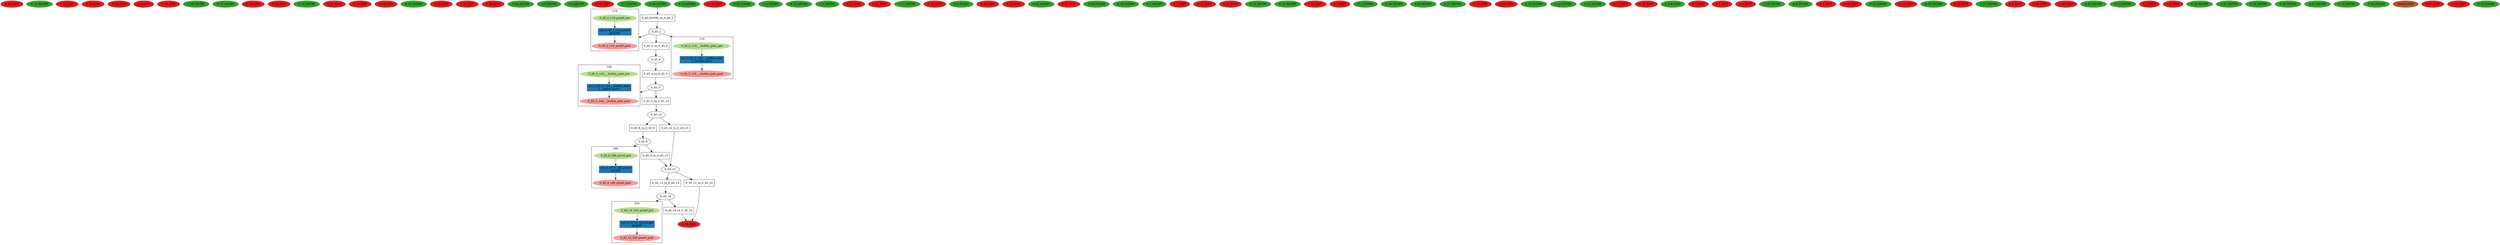 digraph model { 
compound=true; 
node  [style="filled", colorscheme="paired12"];  "0_44_EXIT" [shape=ellipse, color=6, style=filled];
  "0_18_ENTRY" [shape=ellipse, color=4, style=filled];
  "0_12_EXIT" [shape=ellipse, color=6, style=filled];
  "0_16_EXIT" [shape=ellipse, color=6, style=filled];
  "0_20_EXIT" [shape=ellipse, color=6, style=filled];
  "0_4_EXIT" [shape=ellipse, color=6, style=filled];
  "0_10_EXIT" [shape=ellipse, color=6, style=filled];
  "0_38_ENTRY" [shape=ellipse, color=4, style=filled];
  "0_27_ENTRY" [shape=ellipse, color=4, style=filled];
  "0_18_EXIT" [shape=ellipse, color=6, style=filled];
  "0_39_EXIT" [shape=ellipse, color=6, style=filled];
  "0_16_ENTRY" [shape=ellipse, color=4, style=filled];
  "0_41_EXIT" [shape=ellipse, color=6, style=filled];
  "0_22_EXIT" [shape=ellipse, color=6, style=filled];
  "0_29_EXIT" [shape=ellipse, color=6, style=filled];
  "0_34_ENTRY" [shape=ellipse, color=4, style=filled];
  "0_24_EXIT" [shape=ellipse, color=6, style=filled];
  "0_26_EXIT" [shape=ellipse, color=6, style=filled];
  "0_34_EXIT" [shape=ellipse, color=6, style=filled];
  "0_23_ENTRY" [shape=ellipse, color=4, style=filled];
  "0_8_ENTRY" [shape=ellipse, color=4, style=filled];
  "0_6_ENTRY" [shape=ellipse, color=4, style=filled];
  "0_35_EXIT" [shape=ellipse, color=6, style=filled];
  "0_7_ENTRY" [shape=ellipse, color=4, style=filled];
  "0_45_13" [shape=ellipse, style=""];
  "0_45_12" [shape=ellipse, style=""];
  "0_19_ENTRY" [shape=ellipse, color=4, style=filled];
  "0_45_14" [shape=ellipse, style=""];
subgraph "cluster_0_45_14_220" { 
label="220"  "0_45_14_220_printf_pre" [shape=ellipse, style=""];
  "0_45_14_220_printf_post" [shape=ellipse, style=""];
  "sys_0_45_14_220_printf" [shape=box, style=""];
  "sys_0_45_14_220_printf" [color=2, style=filled];
  "sys_0_45_14_220_printf" [label="sys_0_45_14_220_printf\n[printf]"];
  "0_45_14_220_printf_pre" -> "sys_0_45_14_220_printf" [label="", arrowhead="normal"];
  "sys_0_45_14_220_printf" -> "0_45_14_220_printf_post" [label="", arrowhead="normal"];
}
  "0_45_14" -> "0_45_14_220_printf_pre" [lhead="cluster_0_45_14_220"];
  "0_45_14_220_printf_pre" [color=3, style=filled];
  "0_45_14_220_printf_post" [color=5, style=filled];
  "0_14_EXIT" [shape=ellipse, color=6, style=filled];
  "0_44_ENTRY" [shape=ellipse, color=4, style=filled];
  "0_4_ENTRY" [shape=ellipse, color=4, style=filled];
  "0_24_ENTRY" [shape=ellipse, color=4, style=filled];
  "0_3_ENTRY" [shape=ellipse, color=4, style=filled];
  "0_11_EXIT" [shape=ellipse, color=6, style=filled];
  "0_27_EXIT" [shape=ellipse, color=6, style=filled];
  "0_11_ENTRY" [shape=ellipse, color=4, style=filled];
  "0_25_EXIT" [shape=ellipse, color=6, style=filled];
  "0_0_ENTRY" [shape=ellipse, color=4, style=filled];
  "0_40_EXIT" [shape=ellipse, color=6, style=filled];
  "0_15_EXIT" [shape=ellipse, color=6, style=filled];
  "0_42_ENTRY" [shape=ellipse, color=4, style=filled];
  "0_43_EXIT" [shape=ellipse, color=6, style=filled];
  "0_25_ENTRY" [shape=ellipse, color=4, style=filled];
  "0_36_ENTRY" [shape=ellipse, color=4, style=filled];
  "0_5_ENTRY" [shape=ellipse, color=4, style=filled];
  "0_7_EXIT" [shape=ellipse, color=6, style=filled];
  "0_23_EXIT" [shape=ellipse, color=6, style=filled];
  "0_42_EXIT" [shape=ellipse, color=6, style=filled];
  "0_13_ENTRY" [shape=ellipse, color=4, style=filled];
  "0_20_ENTRY" [shape=ellipse, color=4, style=filled];
  "0_32_EXIT" [shape=ellipse, color=6, style=filled];
  "0_5_EXIT" [shape=ellipse, color=6, style=filled];
  "0_1_ENTRY" [shape=ellipse, color=4, style=filled];
  "0_14_ENTRY" [shape=ellipse, color=4, style=filled];
  "0_40_ENTRY" [shape=ellipse, color=4, style=filled];
  "0_37_ENTRY" [shape=ellipse, color=4, style=filled];
  "0_33_EXIT" [shape=ellipse, color=6, style=filled];
  "0_19_EXIT" [shape=ellipse, color=6, style=filled];
  "0_15_ENTRY" [shape=ellipse, color=4, style=filled];
  "0_43_ENTRY" [shape=ellipse, color=4, style=filled];
  "0_12_ENTRY" [shape=ellipse, color=4, style=filled];
  "0_17_EXIT" [shape=ellipse, color=6, style=filled];
  "0_38_EXIT" [shape=ellipse, color=6, style=filled];
  "0_2_ENTRY" [shape=ellipse, color=4, style=filled];
  "0_0_EXIT" [shape=ellipse, color=6, style=filled];
  "0_1_EXIT" [shape=ellipse, color=6, style=filled];
  "0_3_EXIT" [shape=ellipse, color=6, style=filled];
  "0_29_ENTRY" [shape=ellipse, color=4, style=filled];
  "0_9_ENTRY" [shape=ellipse, color=4, style=filled];
  "0_45_9" [shape=ellipse, style=""];
subgraph "cluster_0_45_9_186" { 
label="186"  "0_45_9_186_printf_pre" [shape=ellipse, style=""];
  "0_45_9_186_printf_post" [shape=ellipse, style=""];
  "sys_0_45_9_186_printf" [shape=box, style=""];
  "sys_0_45_9_186_printf" [color=2, style=filled];
  "sys_0_45_9_186_printf" [label="sys_0_45_9_186_printf\n[printf]"];
  "0_45_9_186_printf_pre" -> "sys_0_45_9_186_printf" [label="", arrowhead="normal"];
  "sys_0_45_9_186_printf" -> "0_45_9_186_printf_post" [label="", arrowhead="normal"];
}
  "0_45_9" -> "0_45_9_186_printf_pre" [lhead="cluster_0_45_9_186"];
  "0_45_9_186_printf_pre" [color=3, style=filled];
  "0_45_9_186_printf_post" [color=5, style=filled];
  "0_45_4" [shape=ellipse, style=""];
  "0_9_EXIT" [shape=ellipse, color=6, style=filled];
  "0_31_EXIT" [shape=ellipse, color=6, style=filled];
  "0_22_ENTRY" [shape=ellipse, color=4, style=filled];
  "0_45_5" [shape=ellipse, style=""];
subgraph "cluster_0_45_5_144" { 
label="144"  "0_45_5_144___builtin_puts_post" [shape=ellipse, style=""];
  "0_45_5_144___builtin_puts_pre" [shape=ellipse, style=""];
  "sys_0_45_5_144___builtin_puts" [shape=box, style=""];
  "sys_0_45_5_144___builtin_puts" [color=2, style=filled];
  "sys_0_45_5_144___builtin_puts" [label="sys_0_45_5_144___builtin_puts\n[__builtin_puts]"];
  "0_45_5_144___builtin_puts_pre" -> "sys_0_45_5_144___builtin_puts" [label="", arrowhead="normal"];
  "sys_0_45_5_144___builtin_puts" -> "0_45_5_144___builtin_puts_post" [label="", arrowhead="normal"];
}
  "0_45_5" -> "0_45_5_144___builtin_puts_post" [lhead="cluster_0_45_5_144"];
  "0_45_5_144___builtin_puts_pre" [color=3, style=filled];
  "0_45_5_144___builtin_puts_post" [color=5, style=filled];
  "0_13_EXIT" [shape=ellipse, color=6, style=filled];
  "0_45_2" [shape=ellipse, style=""];
subgraph "cluster_0_45_2_116" { 
label="116"  "0_45_2_116___builtin_puts_pre" [shape=ellipse, style=""];
  "0_45_2_116___builtin_puts_post" [shape=ellipse, style=""];
  "sys_0_45_2_116___builtin_puts" [shape=box, style=""];
  "sys_0_45_2_116___builtin_puts" [color=2, style=filled];
  "sys_0_45_2_116___builtin_puts" [label="sys_0_45_2_116___builtin_puts\n[__builtin_puts]"];
  "sys_0_45_2_116___builtin_puts" -> "0_45_2_116___builtin_puts_post" [label="", arrowhead="normal"];
  "0_45_2_116___builtin_puts_pre" -> "sys_0_45_2_116___builtin_puts" [label="", arrowhead="normal"];
}
  "0_45_2" -> "0_45_2_116___builtin_puts_pre" [lhead="cluster_0_45_2_116"];
  "0_45_2_116___builtin_puts_pre" [color=3, style=filled];
  "0_45_2_116___builtin_puts_post" [color=5, style=filled];
subgraph "cluster_0_45_2_119" { 
label="119"  "0_45_2_119_printf_post" [shape=ellipse, style=""];
  "0_45_2_119_printf_pre" [shape=ellipse, style=""];
  "sys_0_45_2_119_printf" [shape=box, style=""];
  "sys_0_45_2_119_printf" [color=2, style=filled];
  "sys_0_45_2_119_printf" [label="sys_0_45_2_119_printf\n[printf]"];
  "sys_0_45_2_119_printf" -> "0_45_2_119_printf_post" [label="", arrowhead="normal"];
  "0_45_2_119_printf_pre" -> "sys_0_45_2_119_printf" [label="", arrowhead="normal"];
}
  "0_45_2" -> "0_45_2_119_printf_post" [lhead="cluster_0_45_2_119"];
  "0_45_2_119_printf_pre" [color=3, style=filled];
  "0_45_2_119_printf_post" [color=5, style=filled];
  "0_45_ENTRY" [shape=ellipse, color=4, style=filled];
  "0_30_ENTRY" [shape=ellipse, color=4, style=filled];
  "0_36_EXIT" [shape=ellipse, color=6, style=filled];
  "0_17_ENTRY" [shape=ellipse, color=4, style=filled];
  "0_8_EXIT" [shape=ellipse, color=6, style=filled];
  "0_28_EXIT" [shape=ellipse, color=6, style=filled];
  "0_30_EXIT" [shape=ellipse, color=6, style=filled];
  "0_41_ENTRY" [shape=ellipse, color=4, style=filled];
  "0_33_ENTRY" [shape=ellipse, color=4, style=filled];
  "0_2_EXIT" [shape=ellipse, color=6, style=filled];
  "0_6_EXIT" [shape=ellipse, color=6, style=filled];
  "0_26_ENTRY" [shape=ellipse, color=4, style=filled];
  "0_31_ENTRY" [shape=ellipse, color=4, style=filled];
  "0_28_ENTRY" [shape=ellipse, color=4, style=filled];
  "0_39_ENTRY" [shape=ellipse, color=4, style=filled];
  "0_21_ENTRY" [shape=ellipse, color=4, style=filled];
  "0_32_ENTRY" [shape=ellipse, color=4, style=filled];
  "0_35_ENTRY" [shape=ellipse, color=4, style=filled];
  "Global_EXIT" [shape=ellipse, color=12, style=filled];
  "0_37_EXIT" [shape=ellipse, color=6, style=filled];
  "0_21_EXIT" [shape=ellipse, color=6, style=filled];
  "0_45_EXIT" [shape=ellipse, color=6, style=filled];
  "0_10_ENTRY" [shape=ellipse, color=4, style=filled];
  "0_45_9_to_0_45_13" [shape=box, style=""];
  "0_45_9_to_0_45_13" [label="0_45_9_to_0_45_13\n"];
  "0_45_5_to_0_45_12" [shape=box, style=""];
  "0_45_5_to_0_45_12" [label="0_45_5_to_0_45_12\n"];
  "0_45_14_to_0_45_15" [shape=box, style=""];
  "0_45_14_to_0_45_15" [label="0_45_14_to_0_45_15\n"];
  "0_45_8_to_0_45_9" [shape=box, style=""];
  "0_45_8_to_0_45_9" [label="0_45_8_to_0_45_9\n"];
  "0_45_4_to_0_45_5" [shape=box, style=""];
  "0_45_4_to_0_45_5" [label="0_45_4_to_0_45_5\n"];
  "0_45_ENTRY_to_0_45_2" [shape=box, style=""];
  "0_45_ENTRY_to_0_45_2" [label="0_45_ENTRY_to_0_45_2\n"];
  "0_45_12_to_0_45_13" [shape=box, style=""];
  "0_45_12_to_0_45_13" [label="0_45_12_to_0_45_13\n"];
  "0_45_13_to_0_45_15" [shape=box, style=""];
  "0_45_13_to_0_45_15" [label="0_45_13_to_0_45_15\n"];
  "0_45_13_to_0_45_14" [shape=box, style=""];
  "0_45_13_to_0_45_14" [label="0_45_13_to_0_45_14\n"];
  "0_45_2_to_0_45_4" [shape=box, style=""];
  "0_45_2_to_0_45_4" [label="0_45_2_to_0_45_4\n"];
  "0_45_8_to_0_45_9" -> "0_45_9" [label="", arrowhead="normal"];
  "0_45_5_to_0_45_12" -> "0_45_12" [label="", arrowhead="normal"];
  "0_45_ENTRY_to_0_45_2" -> "0_45_2" [label="", arrowhead="normal"];
  "0_45_2" -> "0_45_2_to_0_45_4" [label="", arrowhead="normal"];
  "0_45_12" -> "0_45_8_to_0_45_9" [label="", arrowhead="normal"];
  "0_45_4" -> "0_45_4_to_0_45_5" [label="", arrowhead="normal"];
  "0_45_2_to_0_45_4" -> "0_45_4" [label="", arrowhead="normal"];
  "0_45_13_to_0_45_14" -> "0_45_14" [label="", arrowhead="normal"];
  "0_45_5" -> "0_45_5_to_0_45_12" [label="", arrowhead="normal"];
  "0_45_12_to_0_45_13" -> "0_45_13" [label="", arrowhead="normal"];
  "0_45_9_to_0_45_13" -> "0_45_13" [label="", arrowhead="normal"];
  "0_45_13_to_0_45_15" -> "0_45_EXIT" [label="", arrowhead="normal"];
  "0_45_13" -> "0_45_13_to_0_45_15" [label="", arrowhead="normal"];
  "0_45_13" -> "0_45_13_to_0_45_14" [label="", arrowhead="normal"];
  "0_45_4_to_0_45_5" -> "0_45_5" [label="", arrowhead="normal"];
  "0_45_9" -> "0_45_9_to_0_45_13" [label="", arrowhead="normal"];
  "0_45_ENTRY" -> "0_45_ENTRY_to_0_45_2" [label="", arrowhead="normal"];
  "0_45_14_to_0_45_15" -> "0_45_EXIT" [label="", arrowhead="normal"];
  "0_45_12" -> "0_45_12_to_0_45_13" [label="", arrowhead="normal"];
  "0_45_14" -> "0_45_14_to_0_45_15" [label="", arrowhead="normal"];
}
